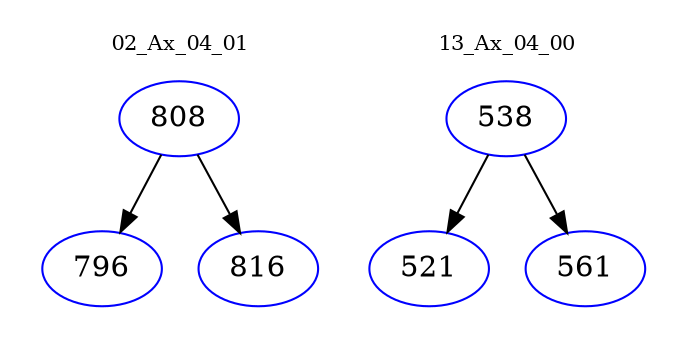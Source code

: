 digraph{
subgraph cluster_0 {
color = white
label = "02_Ax_04_01";
fontsize=10;
T0_808 [label="808", color="blue"]
T0_808 -> T0_796 [color="black"]
T0_796 [label="796", color="blue"]
T0_808 -> T0_816 [color="black"]
T0_816 [label="816", color="blue"]
}
subgraph cluster_1 {
color = white
label = "13_Ax_04_00";
fontsize=10;
T1_538 [label="538", color="blue"]
T1_538 -> T1_521 [color="black"]
T1_521 [label="521", color="blue"]
T1_538 -> T1_561 [color="black"]
T1_561 [label="561", color="blue"]
}
}
